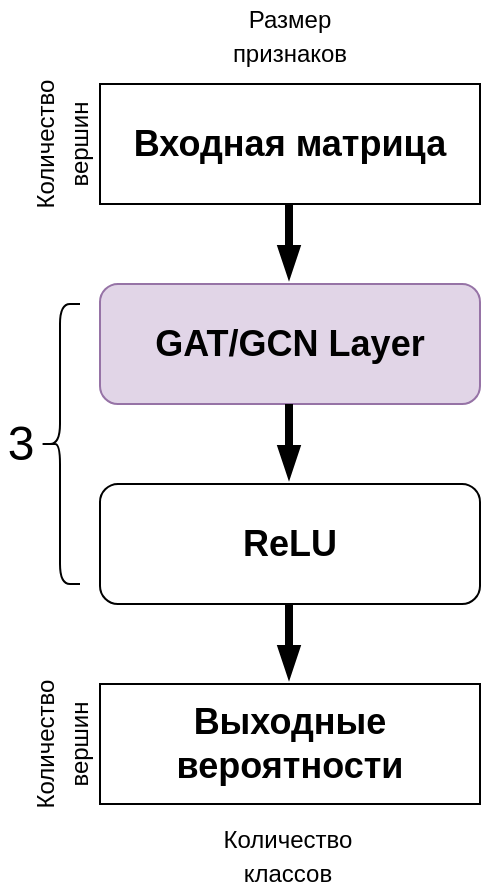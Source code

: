 <mxfile version="18.1.2" type="github">
  <diagram id="AvX04__qSgGKg3P639D8" name="Page-1">
    <mxGraphModel dx="946" dy="589" grid="1" gridSize="10" guides="1" tooltips="1" connect="1" arrows="1" fold="1" page="1" pageScale="1" pageWidth="827" pageHeight="1169" math="0" shadow="0">
      <root>
        <mxCell id="0" />
        <mxCell id="1" parent="0" />
        <mxCell id="4xD7s_jJa2JttrYRMBzY-1" value="&lt;font style=&quot;font-size: 18px;&quot;&gt;&lt;b&gt;Входная матрица&lt;/b&gt;&lt;/font&gt;" style="rounded=0;whiteSpace=wrap;html=1;" vertex="1" parent="1">
          <mxGeometry x="320" y="100" width="190" height="60" as="geometry" />
        </mxCell>
        <mxCell id="4xD7s_jJa2JttrYRMBzY-2" value="" style="endArrow=blockThin;html=1;rounded=0;endSize=6;strokeWidth=4;fillColor=#39434D;endFill=1;" edge="1" parent="1">
          <mxGeometry width="50" height="50" relative="1" as="geometry">
            <mxPoint x="414.5" y="160" as="sourcePoint" />
            <mxPoint x="414.5" y="197" as="targetPoint" />
          </mxGeometry>
        </mxCell>
        <mxCell id="4xD7s_jJa2JttrYRMBzY-3" value="&lt;b&gt;GAT/GCN Layer&lt;/b&gt;" style="rounded=1;whiteSpace=wrap;html=1;fontSize=18;fillColor=#e1d5e7;strokeColor=#9673a6;" vertex="1" parent="1">
          <mxGeometry x="320" y="200" width="190" height="60" as="geometry" />
        </mxCell>
        <mxCell id="4xD7s_jJa2JttrYRMBzY-4" value="" style="endArrow=blockThin;html=1;rounded=0;endSize=6;strokeWidth=4;fillColor=#39434D;endFill=1;" edge="1" parent="1">
          <mxGeometry width="50" height="50" relative="1" as="geometry">
            <mxPoint x="414.5" y="260" as="sourcePoint" />
            <mxPoint x="414.5" y="297" as="targetPoint" />
          </mxGeometry>
        </mxCell>
        <mxCell id="4xD7s_jJa2JttrYRMBzY-5" value="&lt;b&gt;ReLU&lt;/b&gt;" style="rounded=1;whiteSpace=wrap;html=1;fontSize=18;" vertex="1" parent="1">
          <mxGeometry x="320" y="300" width="190" height="60" as="geometry" />
        </mxCell>
        <mxCell id="4xD7s_jJa2JttrYRMBzY-6" value="" style="endArrow=blockThin;html=1;rounded=0;endSize=6;strokeWidth=4;fillColor=#39434D;endFill=1;" edge="1" parent="1">
          <mxGeometry width="50" height="50" relative="1" as="geometry">
            <mxPoint x="414.5" y="360" as="sourcePoint" />
            <mxPoint x="414.5" y="397" as="targetPoint" />
          </mxGeometry>
        </mxCell>
        <mxCell id="4xD7s_jJa2JttrYRMBzY-10" value="" style="shape=curlyBracket;whiteSpace=wrap;html=1;rounded=1;fontSize=18;" vertex="1" parent="1">
          <mxGeometry x="290" y="210" width="20" height="140" as="geometry" />
        </mxCell>
        <mxCell id="4xD7s_jJa2JttrYRMBzY-11" value="&lt;span style=&quot;font-weight: normal;&quot;&gt;3&lt;/span&gt;" style="text;strokeColor=none;fillColor=none;html=1;fontSize=24;fontStyle=1;verticalAlign=middle;align=center;" vertex="1" parent="1">
          <mxGeometry x="270" y="260" width="20" height="40" as="geometry" />
        </mxCell>
        <mxCell id="4xD7s_jJa2JttrYRMBzY-12" value="&lt;font style=&quot;font-size: 12px;&quot;&gt;Количество&lt;br&gt;вершин&lt;/font&gt;" style="text;html=1;strokeColor=none;fillColor=none;align=center;verticalAlign=middle;whiteSpace=wrap;rounded=0;fontSize=14;rotation=-90;" vertex="1" parent="1">
          <mxGeometry x="260" y="115" width="80" height="30" as="geometry" />
        </mxCell>
        <mxCell id="4xD7s_jJa2JttrYRMBzY-13" value="&lt;span style=&quot;font-size: 12px;&quot;&gt;Размер признаков&lt;/span&gt;" style="text;html=1;strokeColor=none;fillColor=none;align=center;verticalAlign=middle;whiteSpace=wrap;rounded=0;fontSize=14;rotation=0;" vertex="1" parent="1">
          <mxGeometry x="375" y="60" width="80" height="30" as="geometry" />
        </mxCell>
        <mxCell id="4xD7s_jJa2JttrYRMBzY-14" value="&lt;span style=&quot;font-size: 18px;&quot;&gt;&lt;b&gt;Выходные вероятности&lt;/b&gt;&lt;/span&gt;" style="rounded=0;whiteSpace=wrap;html=1;" vertex="1" parent="1">
          <mxGeometry x="320" y="400" width="190" height="60" as="geometry" />
        </mxCell>
        <mxCell id="4xD7s_jJa2JttrYRMBzY-15" value="&lt;font style=&quot;font-size: 12px;&quot;&gt;Количество&lt;br&gt;вершин&lt;/font&gt;" style="text;html=1;strokeColor=none;fillColor=none;align=center;verticalAlign=middle;whiteSpace=wrap;rounded=0;fontSize=14;rotation=-90;" vertex="1" parent="1">
          <mxGeometry x="260" y="415" width="80" height="30" as="geometry" />
        </mxCell>
        <mxCell id="4xD7s_jJa2JttrYRMBzY-16" value="&lt;span style=&quot;font-size: 12px;&quot;&gt;Количество&lt;br&gt;классов&lt;br&gt;&lt;/span&gt;" style="text;html=1;strokeColor=none;fillColor=none;align=center;verticalAlign=middle;whiteSpace=wrap;rounded=0;fontSize=14;rotation=0;" vertex="1" parent="1">
          <mxGeometry x="374" y="470" width="80" height="30" as="geometry" />
        </mxCell>
      </root>
    </mxGraphModel>
  </diagram>
</mxfile>
